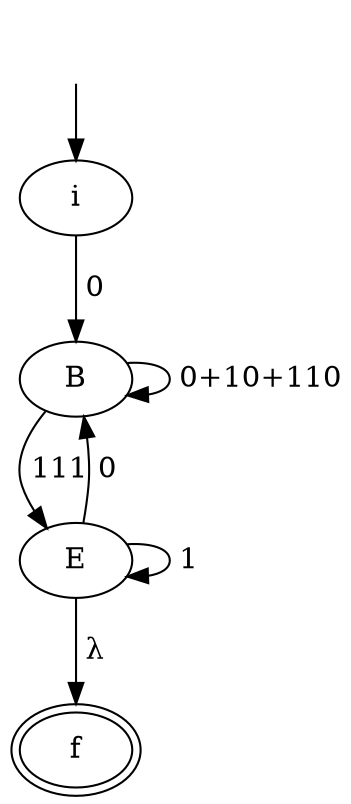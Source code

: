 digraph "AFER" {
    _nil0 [style="invis"]
    _nil0 -> i [label=""]
    i -> B [label=" 0"]
    B -> B [label=" 0+10+110"]
    B -> E [label=" 111"]
    E -> B [label=" 0"]
    E -> E [label=" 1"]
    E -> f [label=" λ"]
    f [peripheries=2]
}
